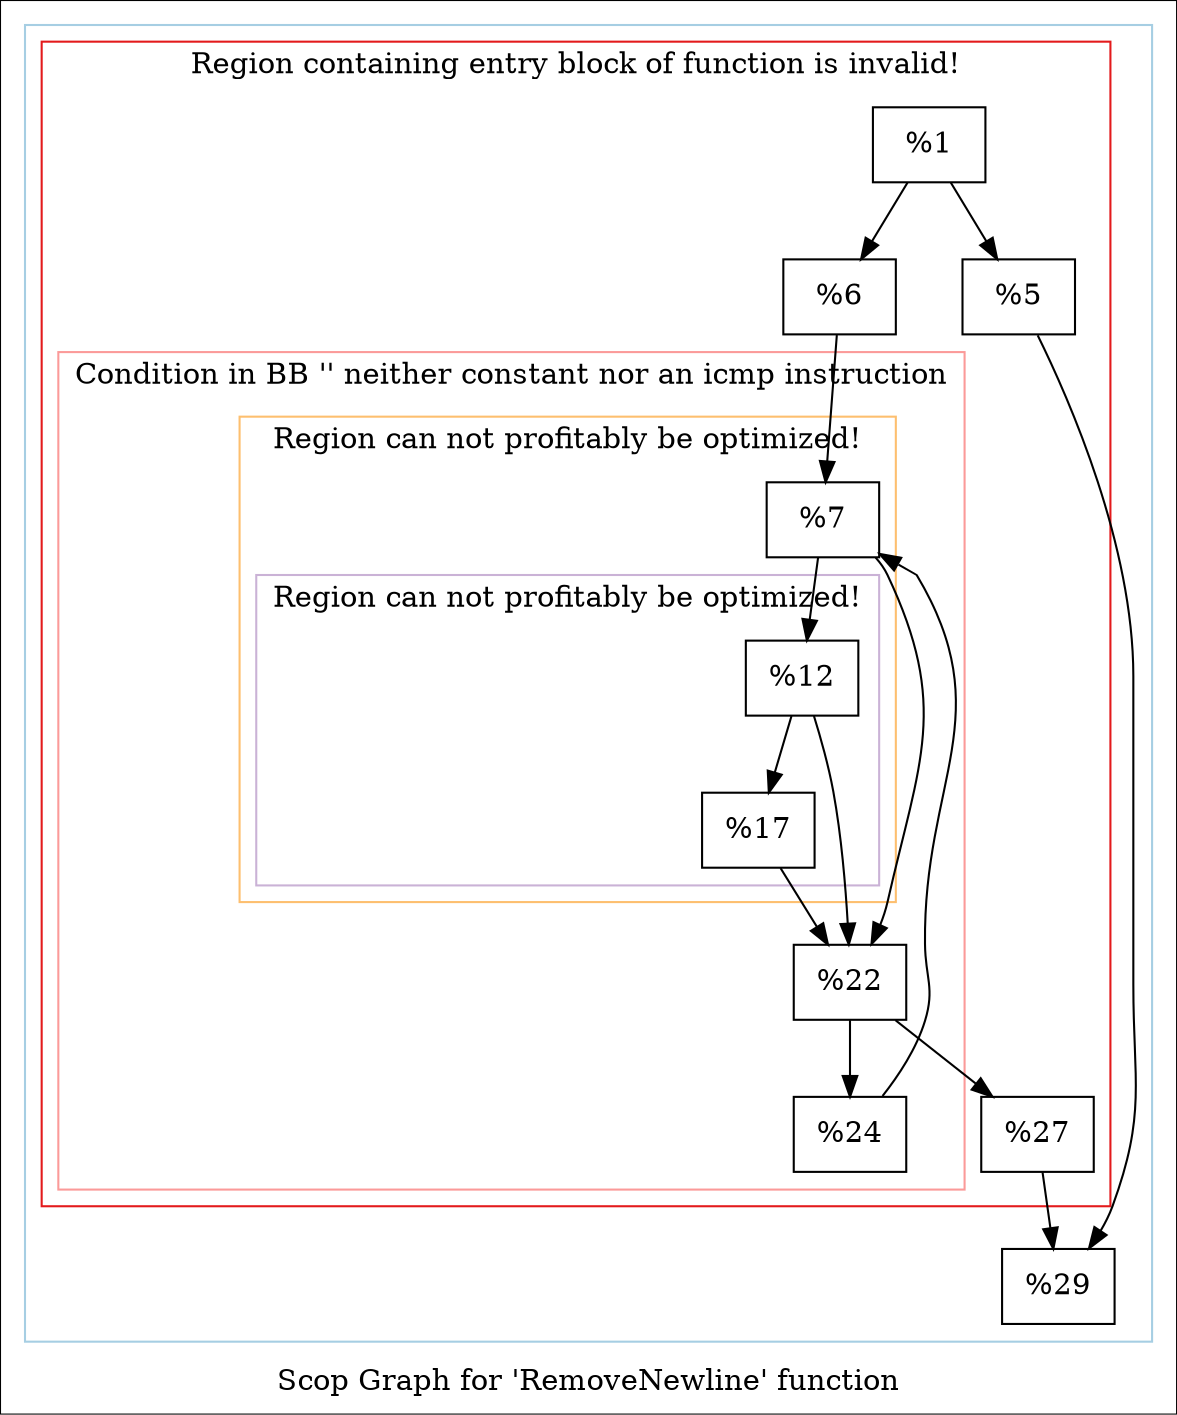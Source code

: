 digraph "Scop Graph for 'RemoveNewline' function" {
	label="Scop Graph for 'RemoveNewline' function";

	Node0x1d81db0 [shape=record,label="{%1}"];
	Node0x1d81db0 -> Node0x1d327a0;
	Node0x1d81db0 -> Node0x1d232d0;
	Node0x1d327a0 [shape=record,label="{%5}"];
	Node0x1d327a0 -> Node0x1da75a0;
	Node0x1da75a0 [shape=record,label="{%29}"];
	Node0x1d232d0 [shape=record,label="{%6}"];
	Node0x1d232d0 -> Node0x1d998e0;
	Node0x1d998e0 [shape=record,label="{%7}"];
	Node0x1d998e0 -> Node0x1dca5c0;
	Node0x1d998e0 -> Node0x1db14e0;
	Node0x1dca5c0 [shape=record,label="{%12}"];
	Node0x1dca5c0 -> Node0x1dac5c0;
	Node0x1dca5c0 -> Node0x1db14e0;
	Node0x1dac5c0 [shape=record,label="{%17}"];
	Node0x1dac5c0 -> Node0x1db14e0;
	Node0x1db14e0 [shape=record,label="{%22}"];
	Node0x1db14e0 -> Node0x1d92310;
	Node0x1db14e0 -> Node0x1d45390;
	Node0x1d92310 [shape=record,label="{%24}"];
	Node0x1d92310 -> Node0x1d998e0[constraint=false];
	Node0x1d45390 [shape=record,label="{%27}"];
	Node0x1d45390 -> Node0x1da75a0;
	colorscheme = "paired12"
        subgraph cluster_0x1e05870 {
          label = "";
          style = solid;
          color = 1
          subgraph cluster_0x1dc8460 {
            label = "Region containing entry block of function is invalid!";
            style = solid;
            color = 6
            subgraph cluster_0x1dc83e0 {
              label = "Condition in BB '' neither constant nor an icmp instruction";
              style = solid;
              color = 5
              subgraph cluster_0x1dc8360 {
                label = "Region can not profitably be optimized!";
                style = solid;
                color = 7
                subgraph cluster_0x1dc8250 {
                  label = "Region can not profitably be optimized!";
                  style = solid;
                  color = 9
                  Node0x1dca5c0;
                  Node0x1dac5c0;
                }
                Node0x1d998e0;
              }
              Node0x1db14e0;
              Node0x1d92310;
            }
            Node0x1d81db0;
            Node0x1d327a0;
            Node0x1d232d0;
            Node0x1d45390;
          }
          Node0x1da75a0;
        }
}
